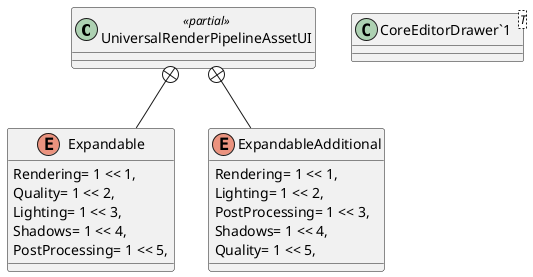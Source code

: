 @startuml
class UniversalRenderPipelineAssetUI <<partial>> {
}
class "CoreEditorDrawer`1"<T> {
}
enum Expandable {
    Rendering= 1 << 1,
    Quality= 1 << 2,
    Lighting= 1 << 3,
    Shadows= 1 << 4,
    PostProcessing= 1 << 5,
}
enum ExpandableAdditional {
    Rendering= 1 << 1,
    Lighting= 1 << 2,
    PostProcessing= 1 << 3,
    Shadows= 1 << 4,
    Quality= 1 << 5,
}
UniversalRenderPipelineAssetUI +-- Expandable
UniversalRenderPipelineAssetUI +-- ExpandableAdditional
@enduml
